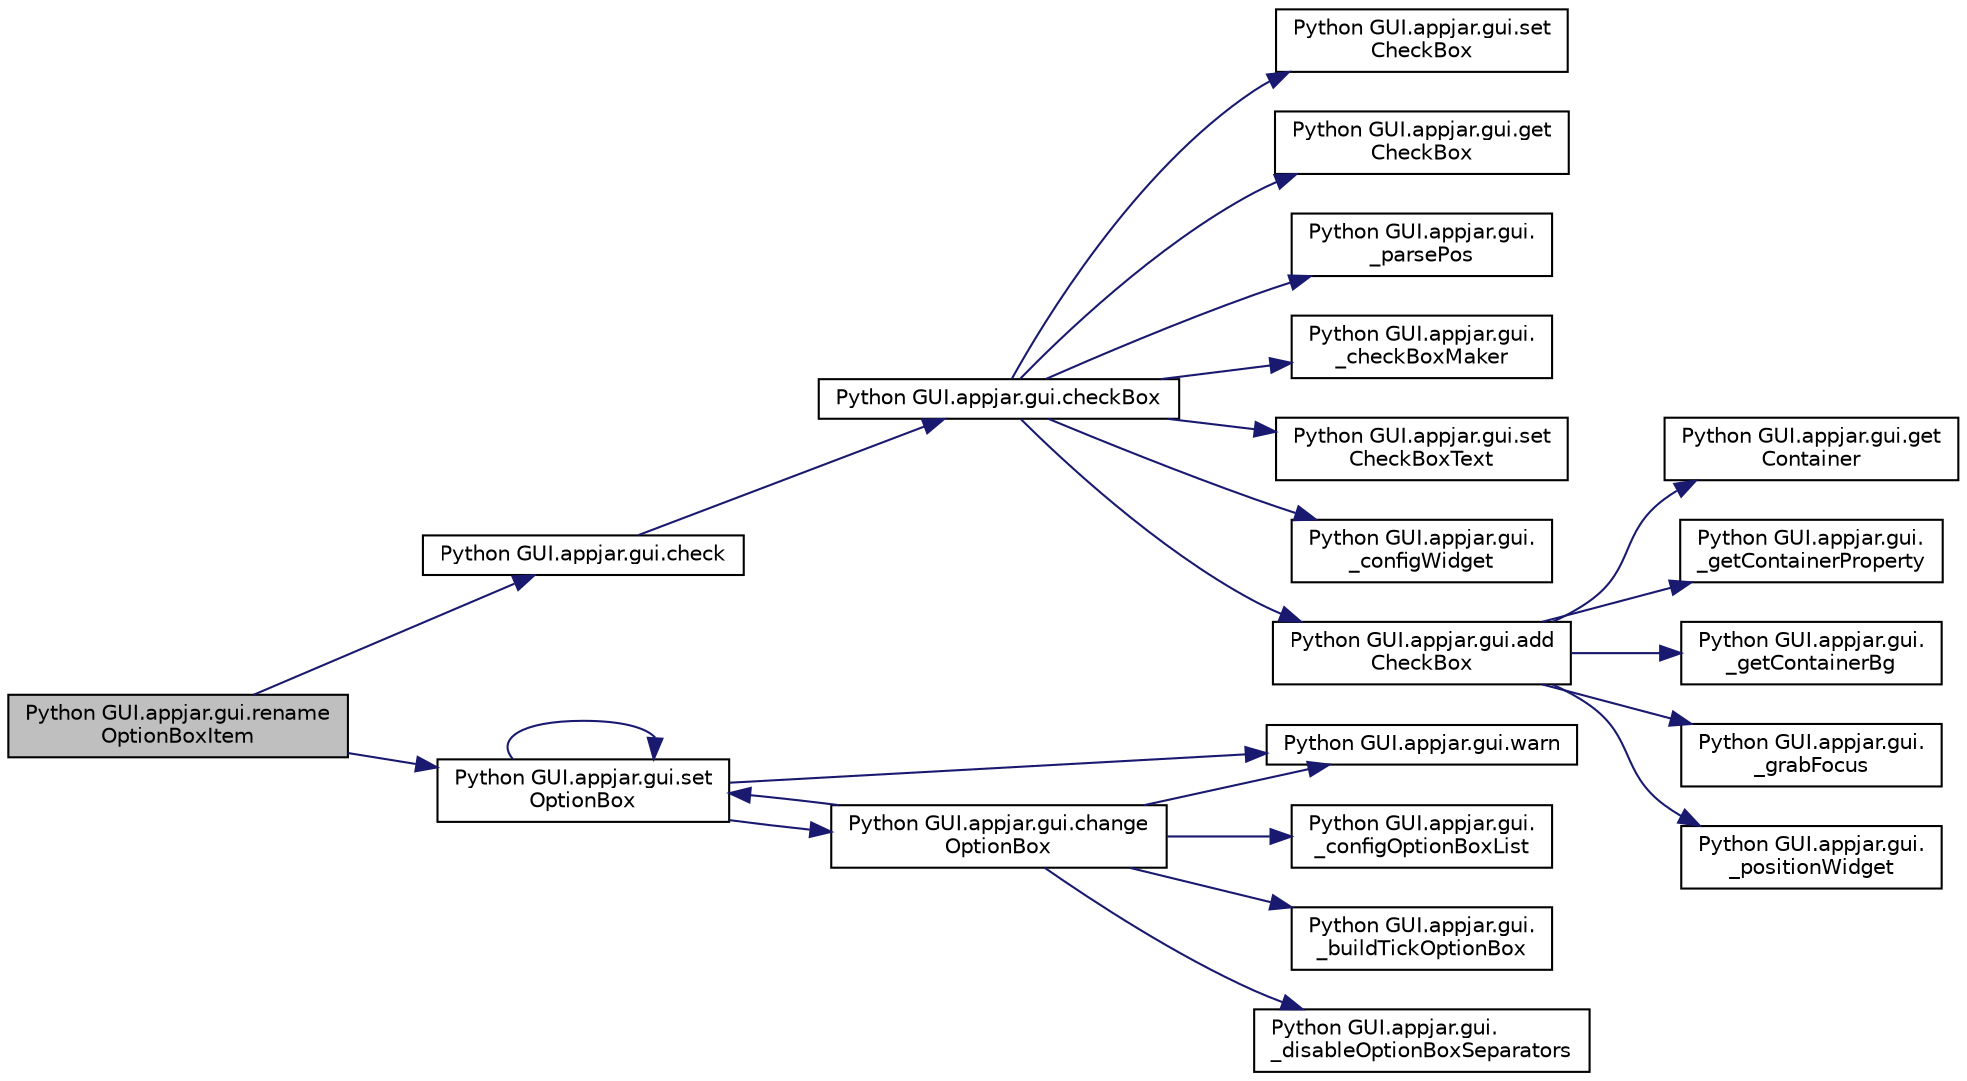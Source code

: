digraph "Python GUI.appjar.gui.renameOptionBoxItem"
{
  edge [fontname="Helvetica",fontsize="10",labelfontname="Helvetica",labelfontsize="10"];
  node [fontname="Helvetica",fontsize="10",shape=record];
  rankdir="LR";
  Node1788 [label="Python GUI.appjar.gui.rename\lOptionBoxItem",height=0.2,width=0.4,color="black", fillcolor="grey75", style="filled", fontcolor="black"];
  Node1788 -> Node1789 [color="midnightblue",fontsize="10",style="solid",fontname="Helvetica"];
  Node1789 [label="Python GUI.appjar.gui.check",height=0.2,width=0.4,color="black", fillcolor="white", style="filled",URL="$class_python_01_g_u_i_1_1appjar_1_1gui.html#a43194199f09702458bf7a01b1fb6585d"];
  Node1789 -> Node1790 [color="midnightblue",fontsize="10",style="solid",fontname="Helvetica"];
  Node1790 [label="Python GUI.appjar.gui.checkBox",height=0.2,width=0.4,color="black", fillcolor="white", style="filled",URL="$class_python_01_g_u_i_1_1appjar_1_1gui.html#a6c76a3964eb53768a4c095ee46996b01"];
  Node1790 -> Node1791 [color="midnightblue",fontsize="10",style="solid",fontname="Helvetica"];
  Node1791 [label="Python GUI.appjar.gui.set\lCheckBox",height=0.2,width=0.4,color="black", fillcolor="white", style="filled",URL="$class_python_01_g_u_i_1_1appjar_1_1gui.html#aa4610ef752b311f0d577d0f7ce399fc6"];
  Node1790 -> Node1792 [color="midnightblue",fontsize="10",style="solid",fontname="Helvetica"];
  Node1792 [label="Python GUI.appjar.gui.get\lCheckBox",height=0.2,width=0.4,color="black", fillcolor="white", style="filled",URL="$class_python_01_g_u_i_1_1appjar_1_1gui.html#a60e67fd19adb7ae69b8fd3edbde007a7"];
  Node1790 -> Node1793 [color="midnightblue",fontsize="10",style="solid",fontname="Helvetica"];
  Node1793 [label="Python GUI.appjar.gui.\l_parsePos",height=0.2,width=0.4,color="black", fillcolor="white", style="filled",URL="$class_python_01_g_u_i_1_1appjar_1_1gui.html#a1151185c82adc42b922797e38132c2ca",tooltip="FUNCTIONS for labels. "];
  Node1790 -> Node1794 [color="midnightblue",fontsize="10",style="solid",fontname="Helvetica"];
  Node1794 [label="Python GUI.appjar.gui.\l_checkBoxMaker",height=0.2,width=0.4,color="black", fillcolor="white", style="filled",URL="$class_python_01_g_u_i_1_1appjar_1_1gui.html#a924171dbe5961c80aac64f7f9fc4f69d"];
  Node1790 -> Node1795 [color="midnightblue",fontsize="10",style="solid",fontname="Helvetica"];
  Node1795 [label="Python GUI.appjar.gui.set\lCheckBoxText",height=0.2,width=0.4,color="black", fillcolor="white", style="filled",URL="$class_python_01_g_u_i_1_1appjar_1_1gui.html#a94c1c5fc849d5da2b353f46ab76e5c39"];
  Node1790 -> Node1796 [color="midnightblue",fontsize="10",style="solid",fontname="Helvetica"];
  Node1796 [label="Python GUI.appjar.gui.\l_configWidget",height=0.2,width=0.4,color="black", fillcolor="white", style="filled",URL="$class_python_01_g_u_i_1_1appjar_1_1gui.html#a66b018474a855b26826b0580a7c40a9e"];
  Node1790 -> Node1797 [color="midnightblue",fontsize="10",style="solid",fontname="Helvetica"];
  Node1797 [label="Python GUI.appjar.gui.add\lCheckBox",height=0.2,width=0.4,color="black", fillcolor="white", style="filled",URL="$class_python_01_g_u_i_1_1appjar_1_1gui.html#a3ff3e39fe6eb3d563f8cfd4bd8299903"];
  Node1797 -> Node1798 [color="midnightblue",fontsize="10",style="solid",fontname="Helvetica"];
  Node1798 [label="Python GUI.appjar.gui.get\lContainer",height=0.2,width=0.4,color="black", fillcolor="white", style="filled",URL="$class_python_01_g_u_i_1_1appjar_1_1gui.html#aa89c83e95e3952f6cc39fc23dffa15ce"];
  Node1797 -> Node1799 [color="midnightblue",fontsize="10",style="solid",fontname="Helvetica"];
  Node1799 [label="Python GUI.appjar.gui.\l_getContainerProperty",height=0.2,width=0.4,color="black", fillcolor="white", style="filled",URL="$class_python_01_g_u_i_1_1appjar_1_1gui.html#aa0cf90816634eb9855a518e37d864ec1"];
  Node1797 -> Node1800 [color="midnightblue",fontsize="10",style="solid",fontname="Helvetica"];
  Node1800 [label="Python GUI.appjar.gui.\l_getContainerBg",height=0.2,width=0.4,color="black", fillcolor="white", style="filled",URL="$class_python_01_g_u_i_1_1appjar_1_1gui.html#a7ca2e28f0ccf3c5e00ca64676c496afd"];
  Node1797 -> Node1801 [color="midnightblue",fontsize="10",style="solid",fontname="Helvetica"];
  Node1801 [label="Python GUI.appjar.gui.\l_grabFocus",height=0.2,width=0.4,color="black", fillcolor="white", style="filled",URL="$class_python_01_g_u_i_1_1appjar_1_1gui.html#a1250327630c10e3a669b5e3bb8a0fc14"];
  Node1797 -> Node1802 [color="midnightblue",fontsize="10",style="solid",fontname="Helvetica"];
  Node1802 [label="Python GUI.appjar.gui.\l_positionWidget",height=0.2,width=0.4,color="black", fillcolor="white", style="filled",URL="$class_python_01_g_u_i_1_1appjar_1_1gui.html#a994cf4bbd47f434233271d3d8b0eb4c6"];
  Node1788 -> Node1803 [color="midnightblue",fontsize="10",style="solid",fontname="Helvetica"];
  Node1803 [label="Python GUI.appjar.gui.set\lOptionBox",height=0.2,width=0.4,color="black", fillcolor="white", style="filled",URL="$class_python_01_g_u_i_1_1appjar_1_1gui.html#a3de52310d141739c74dfe53e032cc55c"];
  Node1803 -> Node1804 [color="midnightblue",fontsize="10",style="solid",fontname="Helvetica"];
  Node1804 [label="Python GUI.appjar.gui.warn",height=0.2,width=0.4,color="black", fillcolor="white", style="filled",URL="$class_python_01_g_u_i_1_1appjar_1_1gui.html#aa0a271b0b17a802e6d7b598c12bcd930"];
  Node1803 -> Node1805 [color="midnightblue",fontsize="10",style="solid",fontname="Helvetica"];
  Node1805 [label="Python GUI.appjar.gui.change\lOptionBox",height=0.2,width=0.4,color="black", fillcolor="white", style="filled",URL="$class_python_01_g_u_i_1_1appjar_1_1gui.html#a95d775949847e150b567e7df0ef2e256"];
  Node1805 -> Node1806 [color="midnightblue",fontsize="10",style="solid",fontname="Helvetica"];
  Node1806 [label="Python GUI.appjar.gui.\l_configOptionBoxList",height=0.2,width=0.4,color="black", fillcolor="white", style="filled",URL="$class_python_01_g_u_i_1_1appjar_1_1gui.html#acfb7c3fc747d60f1d1f9512eb8b9556f"];
  Node1805 -> Node1804 [color="midnightblue",fontsize="10",style="solid",fontname="Helvetica"];
  Node1805 -> Node1807 [color="midnightblue",fontsize="10",style="solid",fontname="Helvetica"];
  Node1807 [label="Python GUI.appjar.gui.\l_buildTickOptionBox",height=0.2,width=0.4,color="black", fillcolor="white", style="filled",URL="$class_python_01_g_u_i_1_1appjar_1_1gui.html#a76ec5d5b39fb1ad02983f3f8f5c18f80"];
  Node1805 -> Node1808 [color="midnightblue",fontsize="10",style="solid",fontname="Helvetica"];
  Node1808 [label="Python GUI.appjar.gui.\l_disableOptionBoxSeparators",height=0.2,width=0.4,color="black", fillcolor="white", style="filled",URL="$class_python_01_g_u_i_1_1appjar_1_1gui.html#a2d23e6d395871438260f9ebea3a50cba"];
  Node1805 -> Node1803 [color="midnightblue",fontsize="10",style="solid",fontname="Helvetica"];
  Node1803 -> Node1803 [color="midnightblue",fontsize="10",style="solid",fontname="Helvetica"];
}
